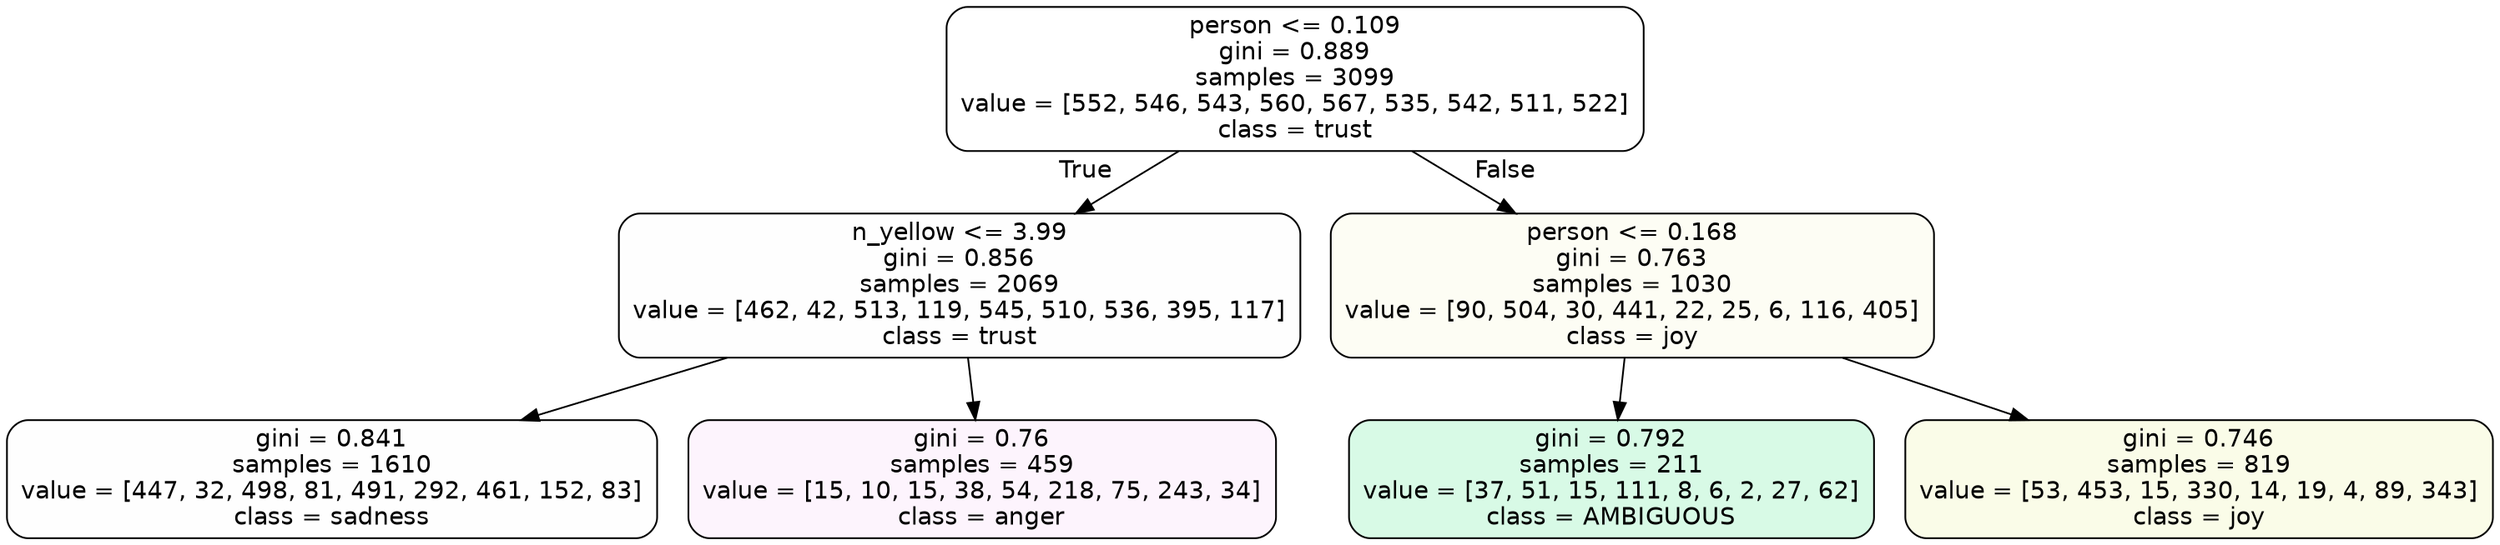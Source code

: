 digraph Tree {
node [shape=box, style="filled, rounded", color="black", fontname=helvetica] ;
edge [fontname=helvetica] ;
0 [label="person <= 0.109\ngini = 0.889\nsamples = 3099\nvalue = [552, 546, 543, 560, 567, 535, 542, 511, 522]\nclass = trust", fillcolor="#39d7e500"] ;
1 [label="n_yellow <= 3.99\ngini = 0.856\nsamples = 2069\nvalue = [462, 42, 513, 119, 545, 510, 536, 395, 117]\nclass = trust", fillcolor="#39d7e501"] ;
0 -> 1 [labeldistance=2.5, labelangle=45, headlabel="True"] ;
2 [label="gini = 0.841\nsamples = 1610\nvalue = [447, 32, 498, 81, 491, 292, 461, 152, 83]\nclass = sadness", fillcolor="#64e53901"] ;
1 -> 2 ;
3 [label="gini = 0.76\nsamples = 459\nvalue = [15, 10, 15, 38, 54, 218, 75, 243, 34]\nclass = anger", fillcolor="#e539d70d"] ;
1 -> 3 ;
4 [label="person <= 0.168\ngini = 0.763\nsamples = 1030\nvalue = [90, 504, 30, 441, 22, 25, 6, 116, 405]\nclass = joy", fillcolor="#d7e5390d"] ;
0 -> 4 [labeldistance=2.5, labelangle=-45, headlabel="False"] ;
5 [label="gini = 0.792\nsamples = 211\nvalue = [37, 51, 15, 111, 8, 6, 2, 27, 62]\nclass = AMBIGUOUS", fillcolor="#39e58131"] ;
4 -> 5 ;
6 [label="gini = 0.746\nsamples = 819\nvalue = [53, 453, 15, 330, 14, 19, 4, 89, 343]\nclass = joy", fillcolor="#d7e5391d"] ;
4 -> 6 ;
}